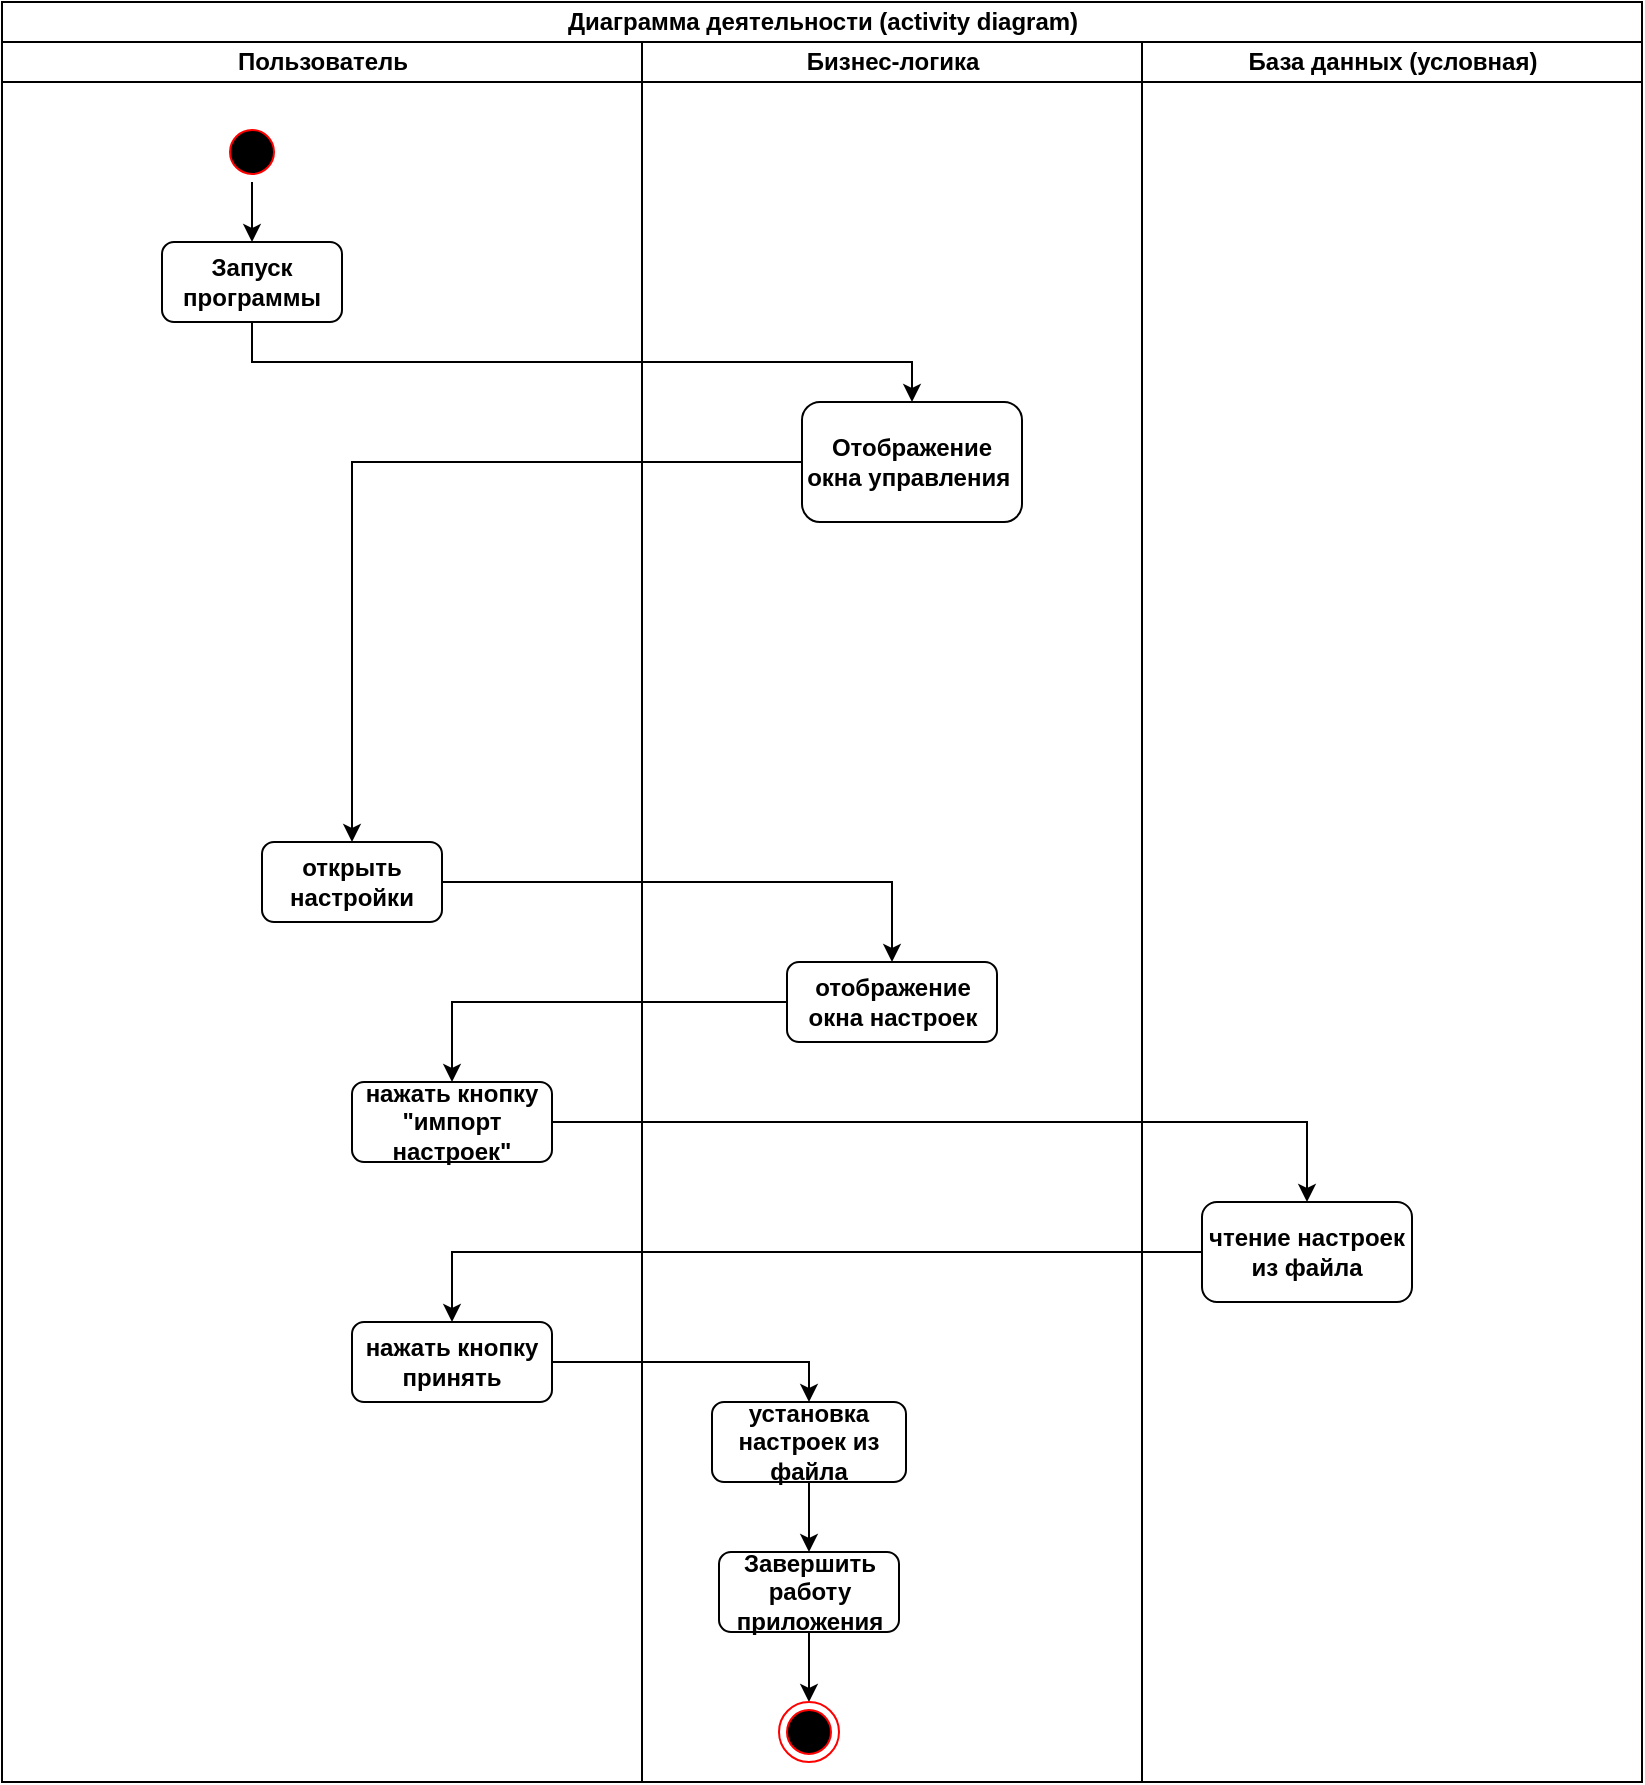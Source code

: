 <mxfile version="12.2.6" type="device" pages="1"><diagram id="g-lSbzx8XKHLL1eZhLI1" name="Page-1"><mxGraphModel dx="1408" dy="731" grid="1" gridSize="10" guides="1" tooltips="1" connect="1" arrows="1" fold="1" page="1" pageScale="1" pageWidth="1920" pageHeight="1200" math="0" shadow="0"><root><mxCell id="0"/><mxCell id="1" parent="0"/><mxCell id="4SXV6lbyYRFHNLvJQAEv-1" value="Диаграмма деятельности (activity diagram)" style="swimlane;html=1;childLayout=stackLayout;resizeParent=1;resizeParentMax=0;startSize=20;" parent="1" vertex="1"><mxGeometry x="520" y="160" width="820" height="890" as="geometry"/></mxCell><mxCell id="4SXV6lbyYRFHNLvJQAEv-2" value="Пользователь" style="swimlane;html=1;startSize=20;" parent="4SXV6lbyYRFHNLvJQAEv-1" vertex="1"><mxGeometry y="20" width="320" height="870" as="geometry"/></mxCell><mxCell id="4SXV6lbyYRFHNLvJQAEv-8" style="edgeStyle=orthogonalEdgeStyle;rounded=0;orthogonalLoop=1;jettySize=auto;html=1;entryX=0.5;entryY=0;entryDx=0;entryDy=0;" parent="4SXV6lbyYRFHNLvJQAEv-2" source="4SXV6lbyYRFHNLvJQAEv-5" target="4SXV6lbyYRFHNLvJQAEv-7" edge="1"><mxGeometry relative="1" as="geometry"/></mxCell><mxCell id="4SXV6lbyYRFHNLvJQAEv-5" value="" style="ellipse;html=1;shape=startState;fillColor=#000000;strokeColor=#ff0000;" parent="4SXV6lbyYRFHNLvJQAEv-2" vertex="1"><mxGeometry x="110" y="40" width="30" height="30" as="geometry"/></mxCell><mxCell id="4SXV6lbyYRFHNLvJQAEv-7" value="&lt;b&gt;Запуск программы&lt;/b&gt;" style="rounded=1;whiteSpace=wrap;html=1;" parent="4SXV6lbyYRFHNLvJQAEv-2" vertex="1"><mxGeometry x="80" y="100" width="90" height="40" as="geometry"/></mxCell><mxCell id="4SXV6lbyYRFHNLvJQAEv-17" value="&lt;b&gt;открыть настройки&lt;/b&gt;" style="rounded=1;whiteSpace=wrap;html=1;" parent="4SXV6lbyYRFHNLvJQAEv-2" vertex="1"><mxGeometry x="130" y="400" width="90" height="40" as="geometry"/></mxCell><mxCell id="b-1MPa04hajET3klrJq5-38" value="&lt;b&gt;нажать кнопку &quot;импорт настроек&quot;&lt;/b&gt;" style="rounded=1;whiteSpace=wrap;html=1;" parent="4SXV6lbyYRFHNLvJQAEv-2" vertex="1"><mxGeometry x="175" y="520" width="100" height="40" as="geometry"/></mxCell><mxCell id="b-1MPa04hajET3klrJq5-43" value="&lt;b&gt;нажать кнопку принять&lt;br&gt;&lt;/b&gt;" style="rounded=1;whiteSpace=wrap;html=1;" parent="4SXV6lbyYRFHNLvJQAEv-2" vertex="1"><mxGeometry x="175" y="640" width="100" height="40" as="geometry"/></mxCell><mxCell id="4SXV6lbyYRFHNLvJQAEv-3" value="Бизнес-логика" style="swimlane;html=1;startSize=20;" parent="4SXV6lbyYRFHNLvJQAEv-1" vertex="1"><mxGeometry x="320" y="20" width="250" height="870" as="geometry"/></mxCell><mxCell id="4SXV6lbyYRFHNLvJQAEv-15" value="&lt;b&gt;Отображение окна управления&amp;nbsp;&lt;/b&gt;" style="rounded=1;whiteSpace=wrap;html=1;" parent="4SXV6lbyYRFHNLvJQAEv-3" vertex="1"><mxGeometry x="80" y="180" width="110" height="60" as="geometry"/></mxCell><mxCell id="4SXV6lbyYRFHNLvJQAEv-20" value="&lt;b&gt;отображение окна настроек&lt;/b&gt;" style="rounded=1;whiteSpace=wrap;html=1;" parent="4SXV6lbyYRFHNLvJQAEv-3" vertex="1"><mxGeometry x="72.5" y="460" width="105" height="40" as="geometry"/></mxCell><mxCell id="4SXV6lbyYRFHNLvJQAEv-29" style="edgeStyle=orthogonalEdgeStyle;rounded=0;orthogonalLoop=1;jettySize=auto;html=1;entryX=0.5;entryY=0;entryDx=0;entryDy=0;" parent="4SXV6lbyYRFHNLvJQAEv-3" source="4SXV6lbyYRFHNLvJQAEv-24" target="4SXV6lbyYRFHNLvJQAEv-28" edge="1"><mxGeometry relative="1" as="geometry"/></mxCell><mxCell id="4SXV6lbyYRFHNLvJQAEv-24" value="&lt;b&gt;Завершить работу приложения&lt;/b&gt;" style="rounded=1;whiteSpace=wrap;html=1;" parent="4SXV6lbyYRFHNLvJQAEv-3" vertex="1"><mxGeometry x="38.5" y="755" width="90" height="40" as="geometry"/></mxCell><mxCell id="4SXV6lbyYRFHNLvJQAEv-28" value="" style="ellipse;html=1;shape=endState;fillColor=#000000;strokeColor=#ff0000;" parent="4SXV6lbyYRFHNLvJQAEv-3" vertex="1"><mxGeometry x="68.5" y="830" width="30" height="30" as="geometry"/></mxCell><mxCell id="8gsZFZJE4Z3c9CuOw4Hh-1" style="edgeStyle=orthogonalEdgeStyle;rounded=0;orthogonalLoop=1;jettySize=auto;html=1;entryX=0.5;entryY=0;entryDx=0;entryDy=0;" edge="1" parent="4SXV6lbyYRFHNLvJQAEv-3" source="b-1MPa04hajET3klrJq5-45" target="4SXV6lbyYRFHNLvJQAEv-24"><mxGeometry relative="1" as="geometry"/></mxCell><mxCell id="b-1MPa04hajET3klrJq5-45" value="&lt;b&gt;установка настроек из файла&lt;/b&gt;" style="rounded=1;whiteSpace=wrap;html=1;" parent="4SXV6lbyYRFHNLvJQAEv-3" vertex="1"><mxGeometry x="35" y="680" width="97" height="40" as="geometry"/></mxCell><mxCell id="4SXV6lbyYRFHNLvJQAEv-4" value="База данных (условная)" style="swimlane;html=1;startSize=20;" parent="4SXV6lbyYRFHNLvJQAEv-1" vertex="1"><mxGeometry x="570" y="20" width="250" height="870" as="geometry"/></mxCell><mxCell id="b-1MPa04hajET3klrJq5-40" value="&lt;b&gt;чтение настроек из файла&lt;/b&gt;" style="rounded=1;whiteSpace=wrap;html=1;" parent="4SXV6lbyYRFHNLvJQAEv-4" vertex="1"><mxGeometry x="30" y="580" width="105" height="50" as="geometry"/></mxCell><mxCell id="4SXV6lbyYRFHNLvJQAEv-21" style="edgeStyle=orthogonalEdgeStyle;rounded=0;orthogonalLoop=1;jettySize=auto;html=1;entryX=0.5;entryY=0;entryDx=0;entryDy=0;" parent="4SXV6lbyYRFHNLvJQAEv-1" source="4SXV6lbyYRFHNLvJQAEv-17" target="4SXV6lbyYRFHNLvJQAEv-20" edge="1"><mxGeometry relative="1" as="geometry"/></mxCell><mxCell id="4SXV6lbyYRFHNLvJQAEv-32" style="edgeStyle=orthogonalEdgeStyle;rounded=0;orthogonalLoop=1;jettySize=auto;html=1;entryX=0.5;entryY=0;entryDx=0;entryDy=0;" parent="4SXV6lbyYRFHNLvJQAEv-1" source="4SXV6lbyYRFHNLvJQAEv-7" target="4SXV6lbyYRFHNLvJQAEv-15" edge="1"><mxGeometry relative="1" as="geometry"><Array as="points"><mxPoint x="125" y="180"/><mxPoint x="455" y="180"/></Array></mxGeometry></mxCell><mxCell id="itQQjxJknd3s8yDi89fr-20" style="edgeStyle=orthogonalEdgeStyle;rounded=0;orthogonalLoop=1;jettySize=auto;html=1;entryX=0.5;entryY=0;entryDx=0;entryDy=0;" parent="4SXV6lbyYRFHNLvJQAEv-1" source="4SXV6lbyYRFHNLvJQAEv-15" target="4SXV6lbyYRFHNLvJQAEv-17" edge="1"><mxGeometry relative="1" as="geometry"><mxPoint x="125" y="290" as="targetPoint"/></mxGeometry></mxCell><mxCell id="b-1MPa04hajET3klrJq5-39" style="edgeStyle=orthogonalEdgeStyle;rounded=0;orthogonalLoop=1;jettySize=auto;html=1;entryX=0.5;entryY=0;entryDx=0;entryDy=0;" parent="4SXV6lbyYRFHNLvJQAEv-1" source="4SXV6lbyYRFHNLvJQAEv-20" target="b-1MPa04hajET3klrJq5-38" edge="1"><mxGeometry relative="1" as="geometry"/></mxCell><mxCell id="b-1MPa04hajET3klrJq5-41" style="edgeStyle=orthogonalEdgeStyle;rounded=0;orthogonalLoop=1;jettySize=auto;html=1;entryX=0.5;entryY=0;entryDx=0;entryDy=0;" parent="4SXV6lbyYRFHNLvJQAEv-1" source="b-1MPa04hajET3klrJq5-38" target="b-1MPa04hajET3klrJq5-40" edge="1"><mxGeometry relative="1" as="geometry"/></mxCell><mxCell id="b-1MPa04hajET3klrJq5-44" style="edgeStyle=orthogonalEdgeStyle;rounded=0;orthogonalLoop=1;jettySize=auto;html=1;entryX=0.5;entryY=0;entryDx=0;entryDy=0;" parent="4SXV6lbyYRFHNLvJQAEv-1" source="b-1MPa04hajET3klrJq5-40" target="b-1MPa04hajET3klrJq5-43" edge="1"><mxGeometry relative="1" as="geometry"/></mxCell><mxCell id="b-1MPa04hajET3klrJq5-46" style="edgeStyle=orthogonalEdgeStyle;rounded=0;orthogonalLoop=1;jettySize=auto;html=1;entryX=0.5;entryY=0;entryDx=0;entryDy=0;" parent="4SXV6lbyYRFHNLvJQAEv-1" source="b-1MPa04hajET3klrJq5-43" target="b-1MPa04hajET3klrJq5-45" edge="1"><mxGeometry relative="1" as="geometry"/></mxCell></root></mxGraphModel></diagram></mxfile>